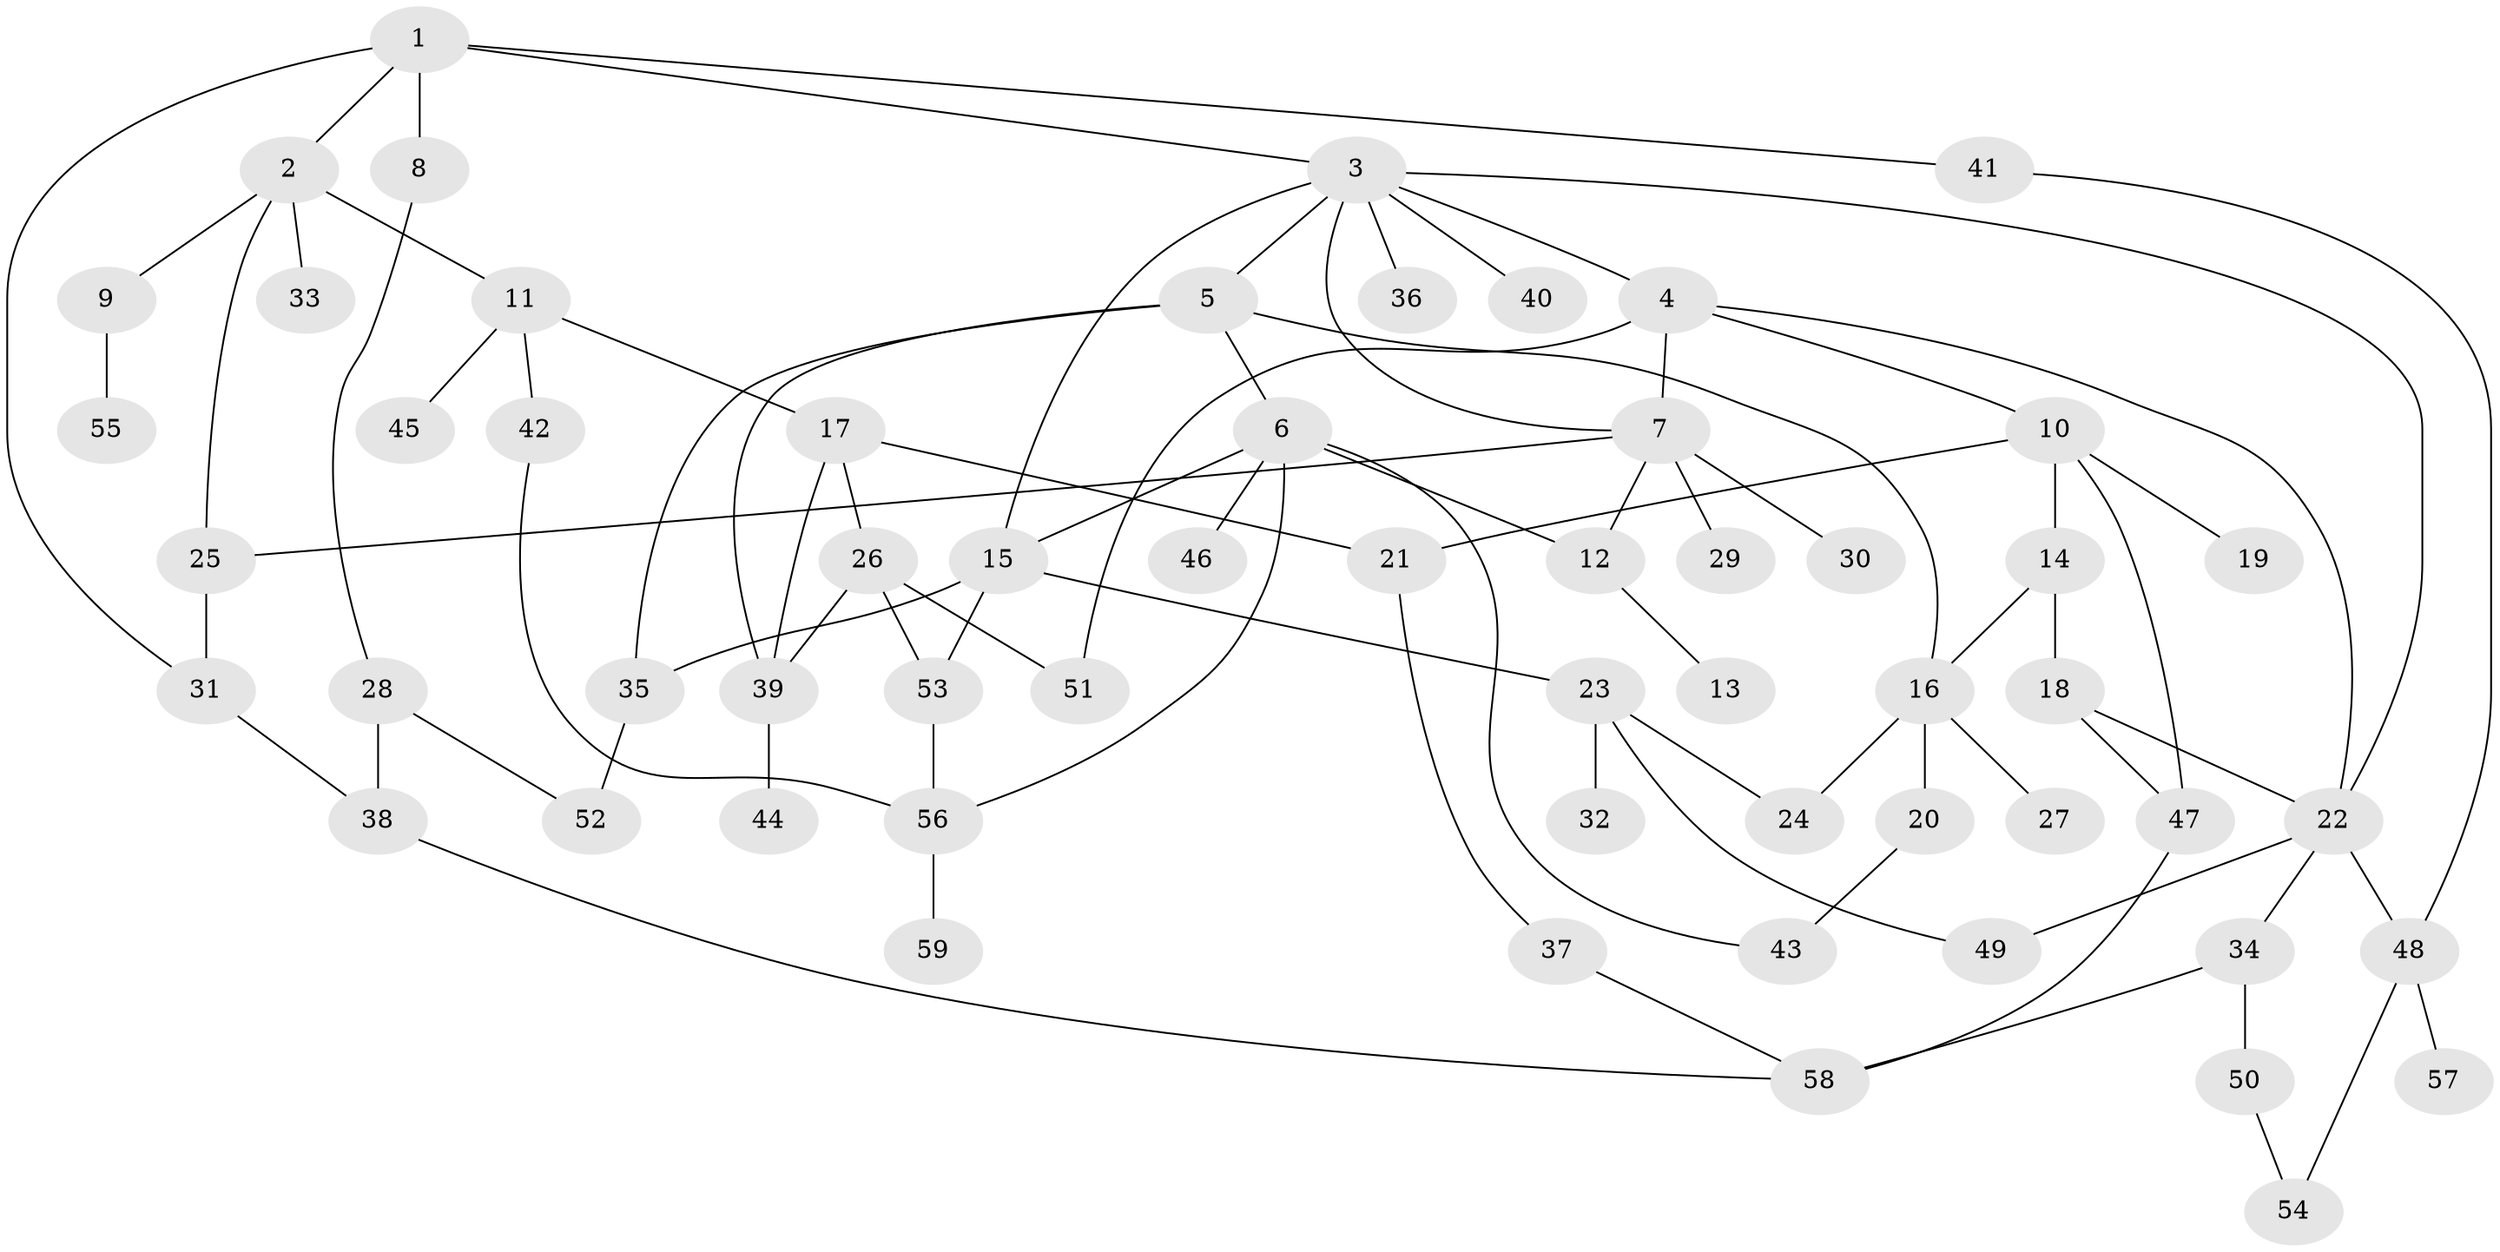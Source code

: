 // Generated by graph-tools (version 1.1) at 2025/25/03/09/25 03:25:27]
// undirected, 59 vertices, 85 edges
graph export_dot {
graph [start="1"]
  node [color=gray90,style=filled];
  1;
  2;
  3;
  4;
  5;
  6;
  7;
  8;
  9;
  10;
  11;
  12;
  13;
  14;
  15;
  16;
  17;
  18;
  19;
  20;
  21;
  22;
  23;
  24;
  25;
  26;
  27;
  28;
  29;
  30;
  31;
  32;
  33;
  34;
  35;
  36;
  37;
  38;
  39;
  40;
  41;
  42;
  43;
  44;
  45;
  46;
  47;
  48;
  49;
  50;
  51;
  52;
  53;
  54;
  55;
  56;
  57;
  58;
  59;
  1 -- 2;
  1 -- 3;
  1 -- 8;
  1 -- 41;
  1 -- 31;
  2 -- 9;
  2 -- 11;
  2 -- 33;
  2 -- 25;
  3 -- 4;
  3 -- 5;
  3 -- 7;
  3 -- 36;
  3 -- 40;
  3 -- 22;
  3 -- 15;
  4 -- 10;
  4 -- 7;
  4 -- 22;
  4 -- 51;
  5 -- 6;
  5 -- 16;
  5 -- 39;
  5 -- 35;
  6 -- 12;
  6 -- 15;
  6 -- 46;
  6 -- 56;
  6 -- 43;
  7 -- 25;
  7 -- 29;
  7 -- 30;
  7 -- 12;
  8 -- 28;
  9 -- 55;
  10 -- 14;
  10 -- 19;
  10 -- 47;
  10 -- 21;
  11 -- 17;
  11 -- 42;
  11 -- 45;
  12 -- 13;
  14 -- 18;
  14 -- 16;
  15 -- 23;
  15 -- 35;
  15 -- 53;
  16 -- 20;
  16 -- 24;
  16 -- 27;
  17 -- 21;
  17 -- 26;
  17 -- 39;
  18 -- 22;
  18 -- 47;
  20 -- 43;
  21 -- 37;
  22 -- 34;
  22 -- 48;
  22 -- 49;
  23 -- 32;
  23 -- 24;
  23 -- 49;
  25 -- 31;
  26 -- 39;
  26 -- 51;
  26 -- 53;
  28 -- 52;
  28 -- 38;
  31 -- 38;
  34 -- 50;
  34 -- 58;
  35 -- 52;
  37 -- 58;
  38 -- 58;
  39 -- 44;
  41 -- 48;
  42 -- 56;
  47 -- 58;
  48 -- 57;
  48 -- 54;
  50 -- 54;
  53 -- 56;
  56 -- 59;
}

